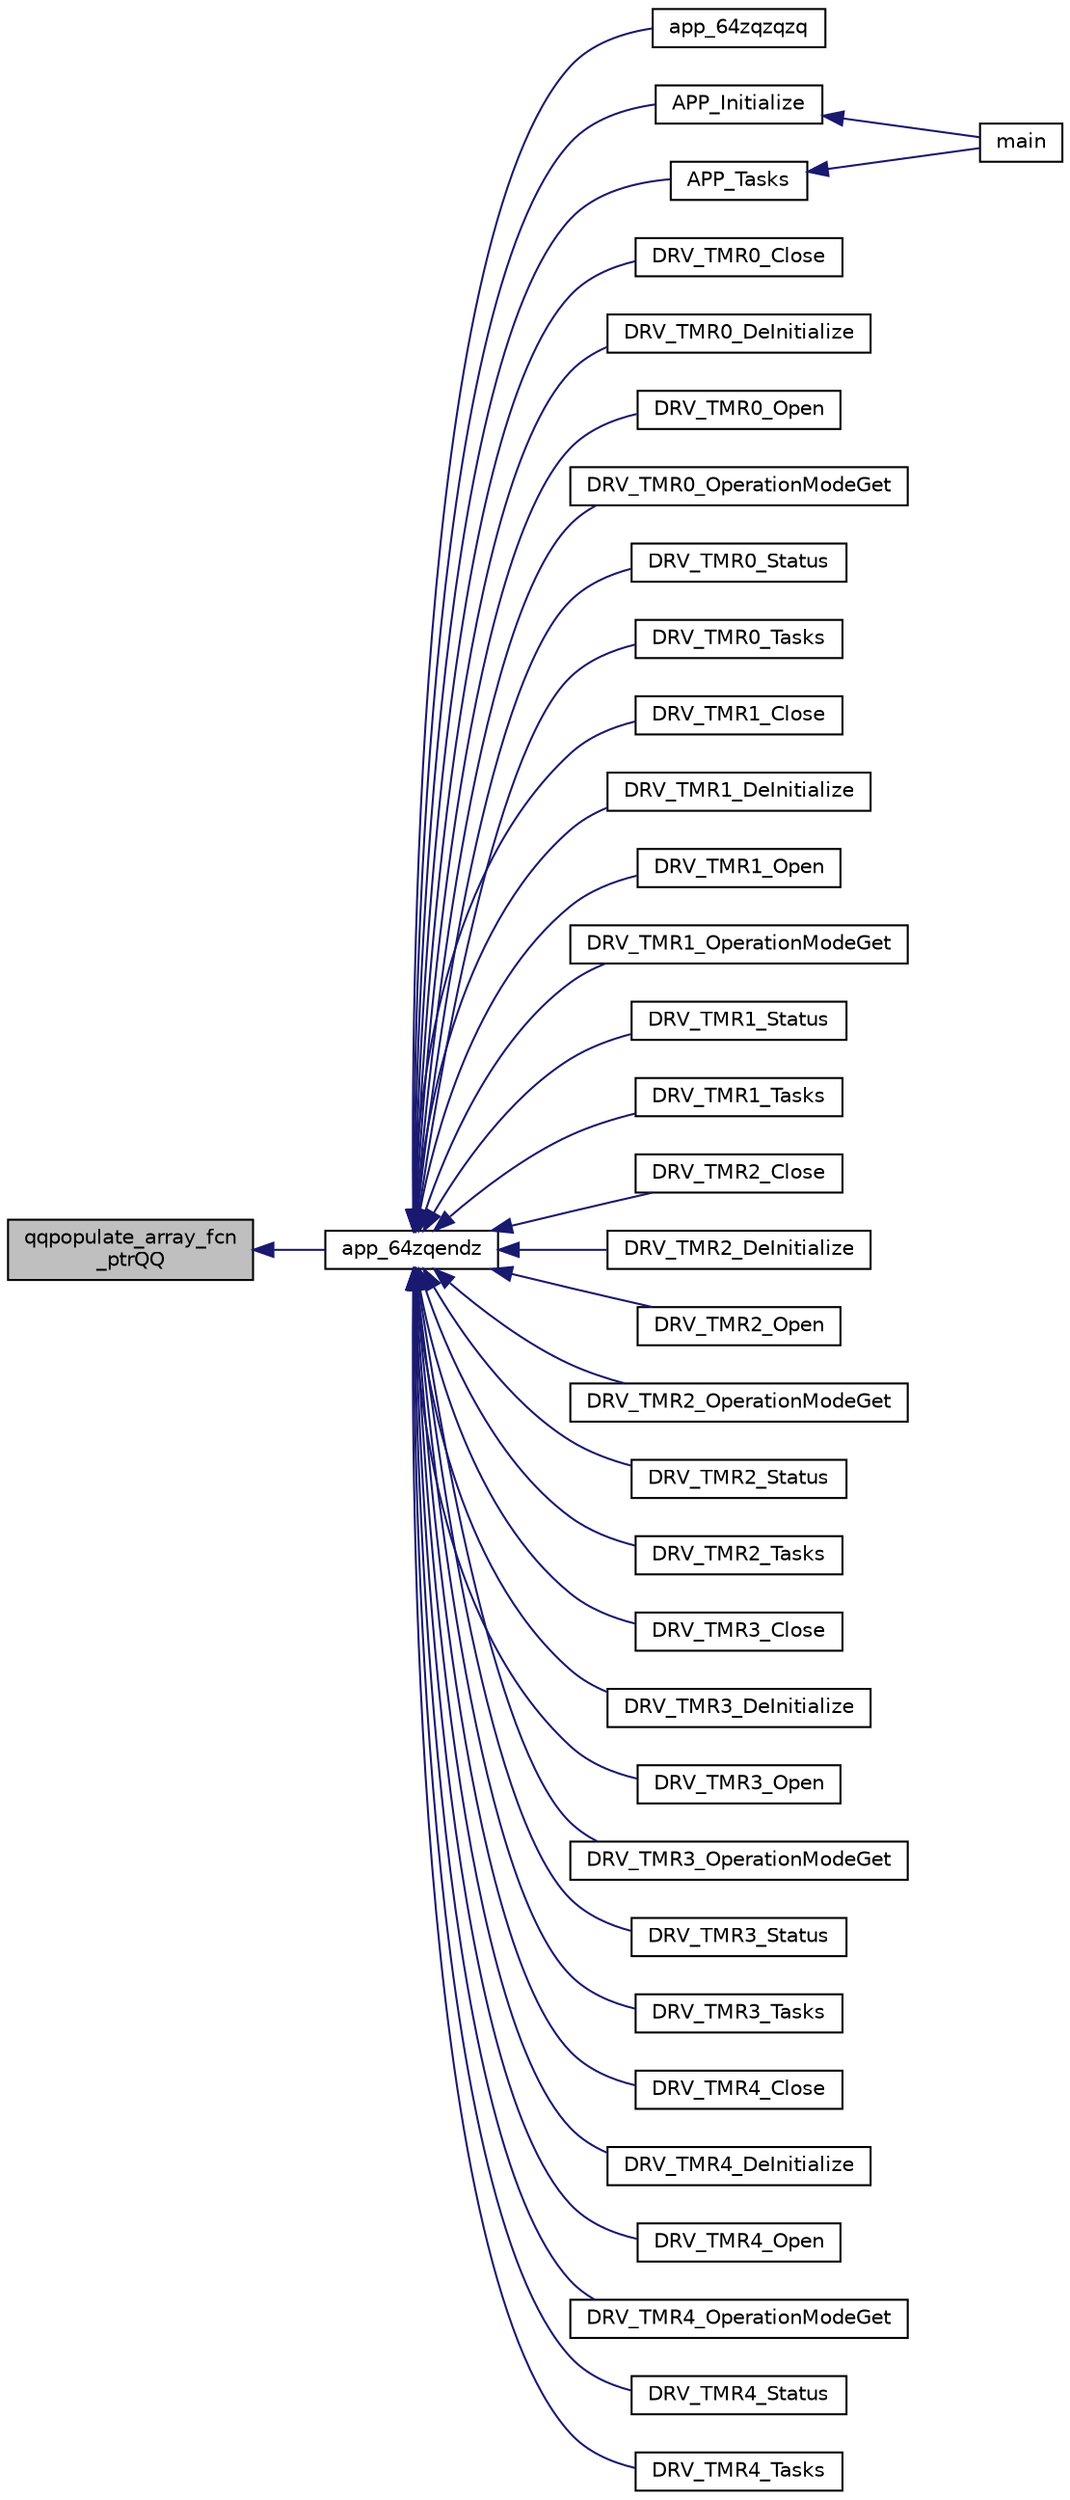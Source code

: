 digraph "qqpopulate_array_fcn_ptrQQ"
{
  edge [fontname="Helvetica",fontsize="10",labelfontname="Helvetica",labelfontsize="10"];
  node [fontname="Helvetica",fontsize="10",shape=record];
  rankdir="LR";
  Node1689 [label="qqpopulate_array_fcn\l_ptrQQ",height=0.2,width=0.4,color="black", fillcolor="grey75", style="filled", fontcolor="black"];
  Node1689 -> Node1690 [dir="back",color="midnightblue",fontsize="10",style="solid",fontname="Helvetica"];
  Node1690 [label="app_64zqendz",height=0.2,width=0.4,color="black", fillcolor="white", style="filled",URL="$inszt__app_8c.html#a145645389635ff2c9f31c188fb34630d"];
  Node1690 -> Node1691 [dir="back",color="midnightblue",fontsize="10",style="solid",fontname="Helvetica"];
  Node1691 [label="app_64zqzqzq",height=0.2,width=0.4,color="black", fillcolor="white", style="filled",URL="$inszt__app_8c.html#a717d35d9fafa1d82be2146164b582f96"];
  Node1690 -> Node1692 [dir="back",color="midnightblue",fontsize="10",style="solid",fontname="Helvetica"];
  Node1692 [label="APP_Initialize",height=0.2,width=0.4,color="black", fillcolor="white", style="filled",URL="$inszt__app_8c.html#a59b305aa4f4287d45cbe428f533f84b2"];
  Node1692 -> Node1693 [dir="back",color="midnightblue",fontsize="10",style="solid",fontname="Helvetica"];
  Node1693 [label="main",height=0.2,width=0.4,color="black", fillcolor="white", style="filled",URL="$inszt__main_8c.html#a840291bc02cba5474a4cb46a9b9566fe"];
  Node1690 -> Node1694 [dir="back",color="midnightblue",fontsize="10",style="solid",fontname="Helvetica"];
  Node1694 [label="APP_Tasks",height=0.2,width=0.4,color="black", fillcolor="white", style="filled",URL="$inszt__app_8c.html#a859aee46b660cfee47cfd45ce08f6862"];
  Node1694 -> Node1693 [dir="back",color="midnightblue",fontsize="10",style="solid",fontname="Helvetica"];
  Node1690 -> Node1695 [dir="back",color="midnightblue",fontsize="10",style="solid",fontname="Helvetica"];
  Node1695 [label="DRV_TMR0_Close",height=0.2,width=0.4,color="black", fillcolor="white", style="filled",URL="$inszt__app_8c.html#a32eae35a1e64a44969e70c746ec9cdc2"];
  Node1690 -> Node1696 [dir="back",color="midnightblue",fontsize="10",style="solid",fontname="Helvetica"];
  Node1696 [label="DRV_TMR0_DeInitialize",height=0.2,width=0.4,color="black", fillcolor="white", style="filled",URL="$inszt__app_8c.html#ac35e22ce2277246569aa15a0142f42de"];
  Node1690 -> Node1697 [dir="back",color="midnightblue",fontsize="10",style="solid",fontname="Helvetica"];
  Node1697 [label="DRV_TMR0_Open",height=0.2,width=0.4,color="black", fillcolor="white", style="filled",URL="$inszt__app_8c.html#a6185be0b1acc5308100e9c168c6d9882"];
  Node1690 -> Node1698 [dir="back",color="midnightblue",fontsize="10",style="solid",fontname="Helvetica"];
  Node1698 [label="DRV_TMR0_OperationModeGet",height=0.2,width=0.4,color="black", fillcolor="white", style="filled",URL="$inszt__app_8c.html#a75154e72363837310412c5f0f77ca99b"];
  Node1690 -> Node1699 [dir="back",color="midnightblue",fontsize="10",style="solid",fontname="Helvetica"];
  Node1699 [label="DRV_TMR0_Status",height=0.2,width=0.4,color="black", fillcolor="white", style="filled",URL="$inszt__app_8c.html#aa0b45abb3787c0b80fba63077983fda6"];
  Node1690 -> Node1700 [dir="back",color="midnightblue",fontsize="10",style="solid",fontname="Helvetica"];
  Node1700 [label="DRV_TMR0_Tasks",height=0.2,width=0.4,color="black", fillcolor="white", style="filled",URL="$inszt__app_8c.html#a074ed24077060483c762988f726d23e9"];
  Node1690 -> Node1701 [dir="back",color="midnightblue",fontsize="10",style="solid",fontname="Helvetica"];
  Node1701 [label="DRV_TMR1_Close",height=0.2,width=0.4,color="black", fillcolor="white", style="filled",URL="$inszt__app_8c.html#a6a5cde4bb2a1f040394eff6085aa1d59"];
  Node1690 -> Node1702 [dir="back",color="midnightblue",fontsize="10",style="solid",fontname="Helvetica"];
  Node1702 [label="DRV_TMR1_DeInitialize",height=0.2,width=0.4,color="black", fillcolor="white", style="filled",URL="$inszt__app_8c.html#abf7739f5097a1ceff5268ea070a35c9e"];
  Node1690 -> Node1703 [dir="back",color="midnightblue",fontsize="10",style="solid",fontname="Helvetica"];
  Node1703 [label="DRV_TMR1_Open",height=0.2,width=0.4,color="black", fillcolor="white", style="filled",URL="$inszt__app_8c.html#ac23662f1a2e62aff3d8576b4fb403b5e"];
  Node1690 -> Node1704 [dir="back",color="midnightblue",fontsize="10",style="solid",fontname="Helvetica"];
  Node1704 [label="DRV_TMR1_OperationModeGet",height=0.2,width=0.4,color="black", fillcolor="white", style="filled",URL="$inszt__app_8c.html#a2ddcb52c248a14db2f5d3cc2b8396b4d"];
  Node1690 -> Node1705 [dir="back",color="midnightblue",fontsize="10",style="solid",fontname="Helvetica"];
  Node1705 [label="DRV_TMR1_Status",height=0.2,width=0.4,color="black", fillcolor="white", style="filled",URL="$inszt__app_8c.html#af0b509a65d0cc40830845f905e72f383"];
  Node1690 -> Node1706 [dir="back",color="midnightblue",fontsize="10",style="solid",fontname="Helvetica"];
  Node1706 [label="DRV_TMR1_Tasks",height=0.2,width=0.4,color="black", fillcolor="white", style="filled",URL="$inszt__app_8c.html#a0c01e1083b80ad88b2bc0fae758b1f0e"];
  Node1690 -> Node1707 [dir="back",color="midnightblue",fontsize="10",style="solid",fontname="Helvetica"];
  Node1707 [label="DRV_TMR2_Close",height=0.2,width=0.4,color="black", fillcolor="white", style="filled",URL="$inszt__app_8c.html#a5ad44e5f36f8a566c396331e7c08c15d"];
  Node1690 -> Node1708 [dir="back",color="midnightblue",fontsize="10",style="solid",fontname="Helvetica"];
  Node1708 [label="DRV_TMR2_DeInitialize",height=0.2,width=0.4,color="black", fillcolor="white", style="filled",URL="$inszt__app_8c.html#a0aa800750e31f5d3aea0afcd7faa41fe"];
  Node1690 -> Node1709 [dir="back",color="midnightblue",fontsize="10",style="solid",fontname="Helvetica"];
  Node1709 [label="DRV_TMR2_Open",height=0.2,width=0.4,color="black", fillcolor="white", style="filled",URL="$inszt__app_8c.html#ae3ec2e7d926f1dfcf4d5b4ec3f4452b1"];
  Node1690 -> Node1710 [dir="back",color="midnightblue",fontsize="10",style="solid",fontname="Helvetica"];
  Node1710 [label="DRV_TMR2_OperationModeGet",height=0.2,width=0.4,color="black", fillcolor="white", style="filled",URL="$inszt__app_8c.html#aaec612bc5ca6823e226aa9e168f0f7e4"];
  Node1690 -> Node1711 [dir="back",color="midnightblue",fontsize="10",style="solid",fontname="Helvetica"];
  Node1711 [label="DRV_TMR2_Status",height=0.2,width=0.4,color="black", fillcolor="white", style="filled",URL="$inszt__app_8c.html#ab66021f387d5cbb3e7ab20b7718aa773"];
  Node1690 -> Node1712 [dir="back",color="midnightblue",fontsize="10",style="solid",fontname="Helvetica"];
  Node1712 [label="DRV_TMR2_Tasks",height=0.2,width=0.4,color="black", fillcolor="white", style="filled",URL="$inszt__app_8c.html#a4cae103296c260a0cacd0bfbb02abec6"];
  Node1690 -> Node1713 [dir="back",color="midnightblue",fontsize="10",style="solid",fontname="Helvetica"];
  Node1713 [label="DRV_TMR3_Close",height=0.2,width=0.4,color="black", fillcolor="white", style="filled",URL="$inszt__app_8c.html#a5dd9fa4b5c96ae83f17ed22952b3526b"];
  Node1690 -> Node1714 [dir="back",color="midnightblue",fontsize="10",style="solid",fontname="Helvetica"];
  Node1714 [label="DRV_TMR3_DeInitialize",height=0.2,width=0.4,color="black", fillcolor="white", style="filled",URL="$inszt__app_8c.html#a51119949a1b0dc2ade9d15cd3eef3cf9"];
  Node1690 -> Node1715 [dir="back",color="midnightblue",fontsize="10",style="solid",fontname="Helvetica"];
  Node1715 [label="DRV_TMR3_Open",height=0.2,width=0.4,color="black", fillcolor="white", style="filled",URL="$inszt__app_8c.html#a14def85d2721c6fe7a0f52e5da985745"];
  Node1690 -> Node1716 [dir="back",color="midnightblue",fontsize="10",style="solid",fontname="Helvetica"];
  Node1716 [label="DRV_TMR3_OperationModeGet",height=0.2,width=0.4,color="black", fillcolor="white", style="filled",URL="$inszt__app_8c.html#aba3d374b5742c8fed77fb9c5125906e8"];
  Node1690 -> Node1717 [dir="back",color="midnightblue",fontsize="10",style="solid",fontname="Helvetica"];
  Node1717 [label="DRV_TMR3_Status",height=0.2,width=0.4,color="black", fillcolor="white", style="filled",URL="$inszt__app_8c.html#ab337820f2261ee63bfbdbe91f999de92"];
  Node1690 -> Node1718 [dir="back",color="midnightblue",fontsize="10",style="solid",fontname="Helvetica"];
  Node1718 [label="DRV_TMR3_Tasks",height=0.2,width=0.4,color="black", fillcolor="white", style="filled",URL="$inszt__app_8c.html#ac4622292b2dab66f9b5ae9778db08478"];
  Node1690 -> Node1719 [dir="back",color="midnightblue",fontsize="10",style="solid",fontname="Helvetica"];
  Node1719 [label="DRV_TMR4_Close",height=0.2,width=0.4,color="black", fillcolor="white", style="filled",URL="$inszt__app_8c.html#abca98245dd4f6348cc96c19911fa2f7f"];
  Node1690 -> Node1720 [dir="back",color="midnightblue",fontsize="10",style="solid",fontname="Helvetica"];
  Node1720 [label="DRV_TMR4_DeInitialize",height=0.2,width=0.4,color="black", fillcolor="white", style="filled",URL="$inszt__app_8c.html#a24315793d9553d184024aea496534bc5"];
  Node1690 -> Node1721 [dir="back",color="midnightblue",fontsize="10",style="solid",fontname="Helvetica"];
  Node1721 [label="DRV_TMR4_Open",height=0.2,width=0.4,color="black", fillcolor="white", style="filled",URL="$inszt__app_8c.html#a6e2c39c5a9d8b23859be0e673b43b1b9"];
  Node1690 -> Node1722 [dir="back",color="midnightblue",fontsize="10",style="solid",fontname="Helvetica"];
  Node1722 [label="DRV_TMR4_OperationModeGet",height=0.2,width=0.4,color="black", fillcolor="white", style="filled",URL="$inszt__app_8c.html#ad47780c4b3a36ef4f64841b0106a751d"];
  Node1690 -> Node1723 [dir="back",color="midnightblue",fontsize="10",style="solid",fontname="Helvetica"];
  Node1723 [label="DRV_TMR4_Status",height=0.2,width=0.4,color="black", fillcolor="white", style="filled",URL="$inszt__app_8c.html#aeb55a9257642cf221bcb641b25033668"];
  Node1690 -> Node1724 [dir="back",color="midnightblue",fontsize="10",style="solid",fontname="Helvetica"];
  Node1724 [label="DRV_TMR4_Tasks",height=0.2,width=0.4,color="black", fillcolor="white", style="filled",URL="$inszt__app_8c.html#a97a4bb302673812056f8ad54ea70b59e"];
}
